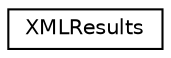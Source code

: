 digraph "类继承关系图"
{
  edge [fontname="Helvetica",fontsize="10",labelfontname="Helvetica",labelfontsize="10"];
  node [fontname="Helvetica",fontsize="10",shape=record];
  rankdir="LR";
  Node1 [label="XMLResults",height=0.2,width=0.4,color="black", fillcolor="white", style="filled",URL="$struct_x_m_l_results.html",tooltip="Structure used to obtain error details if the parse fails."];
}
